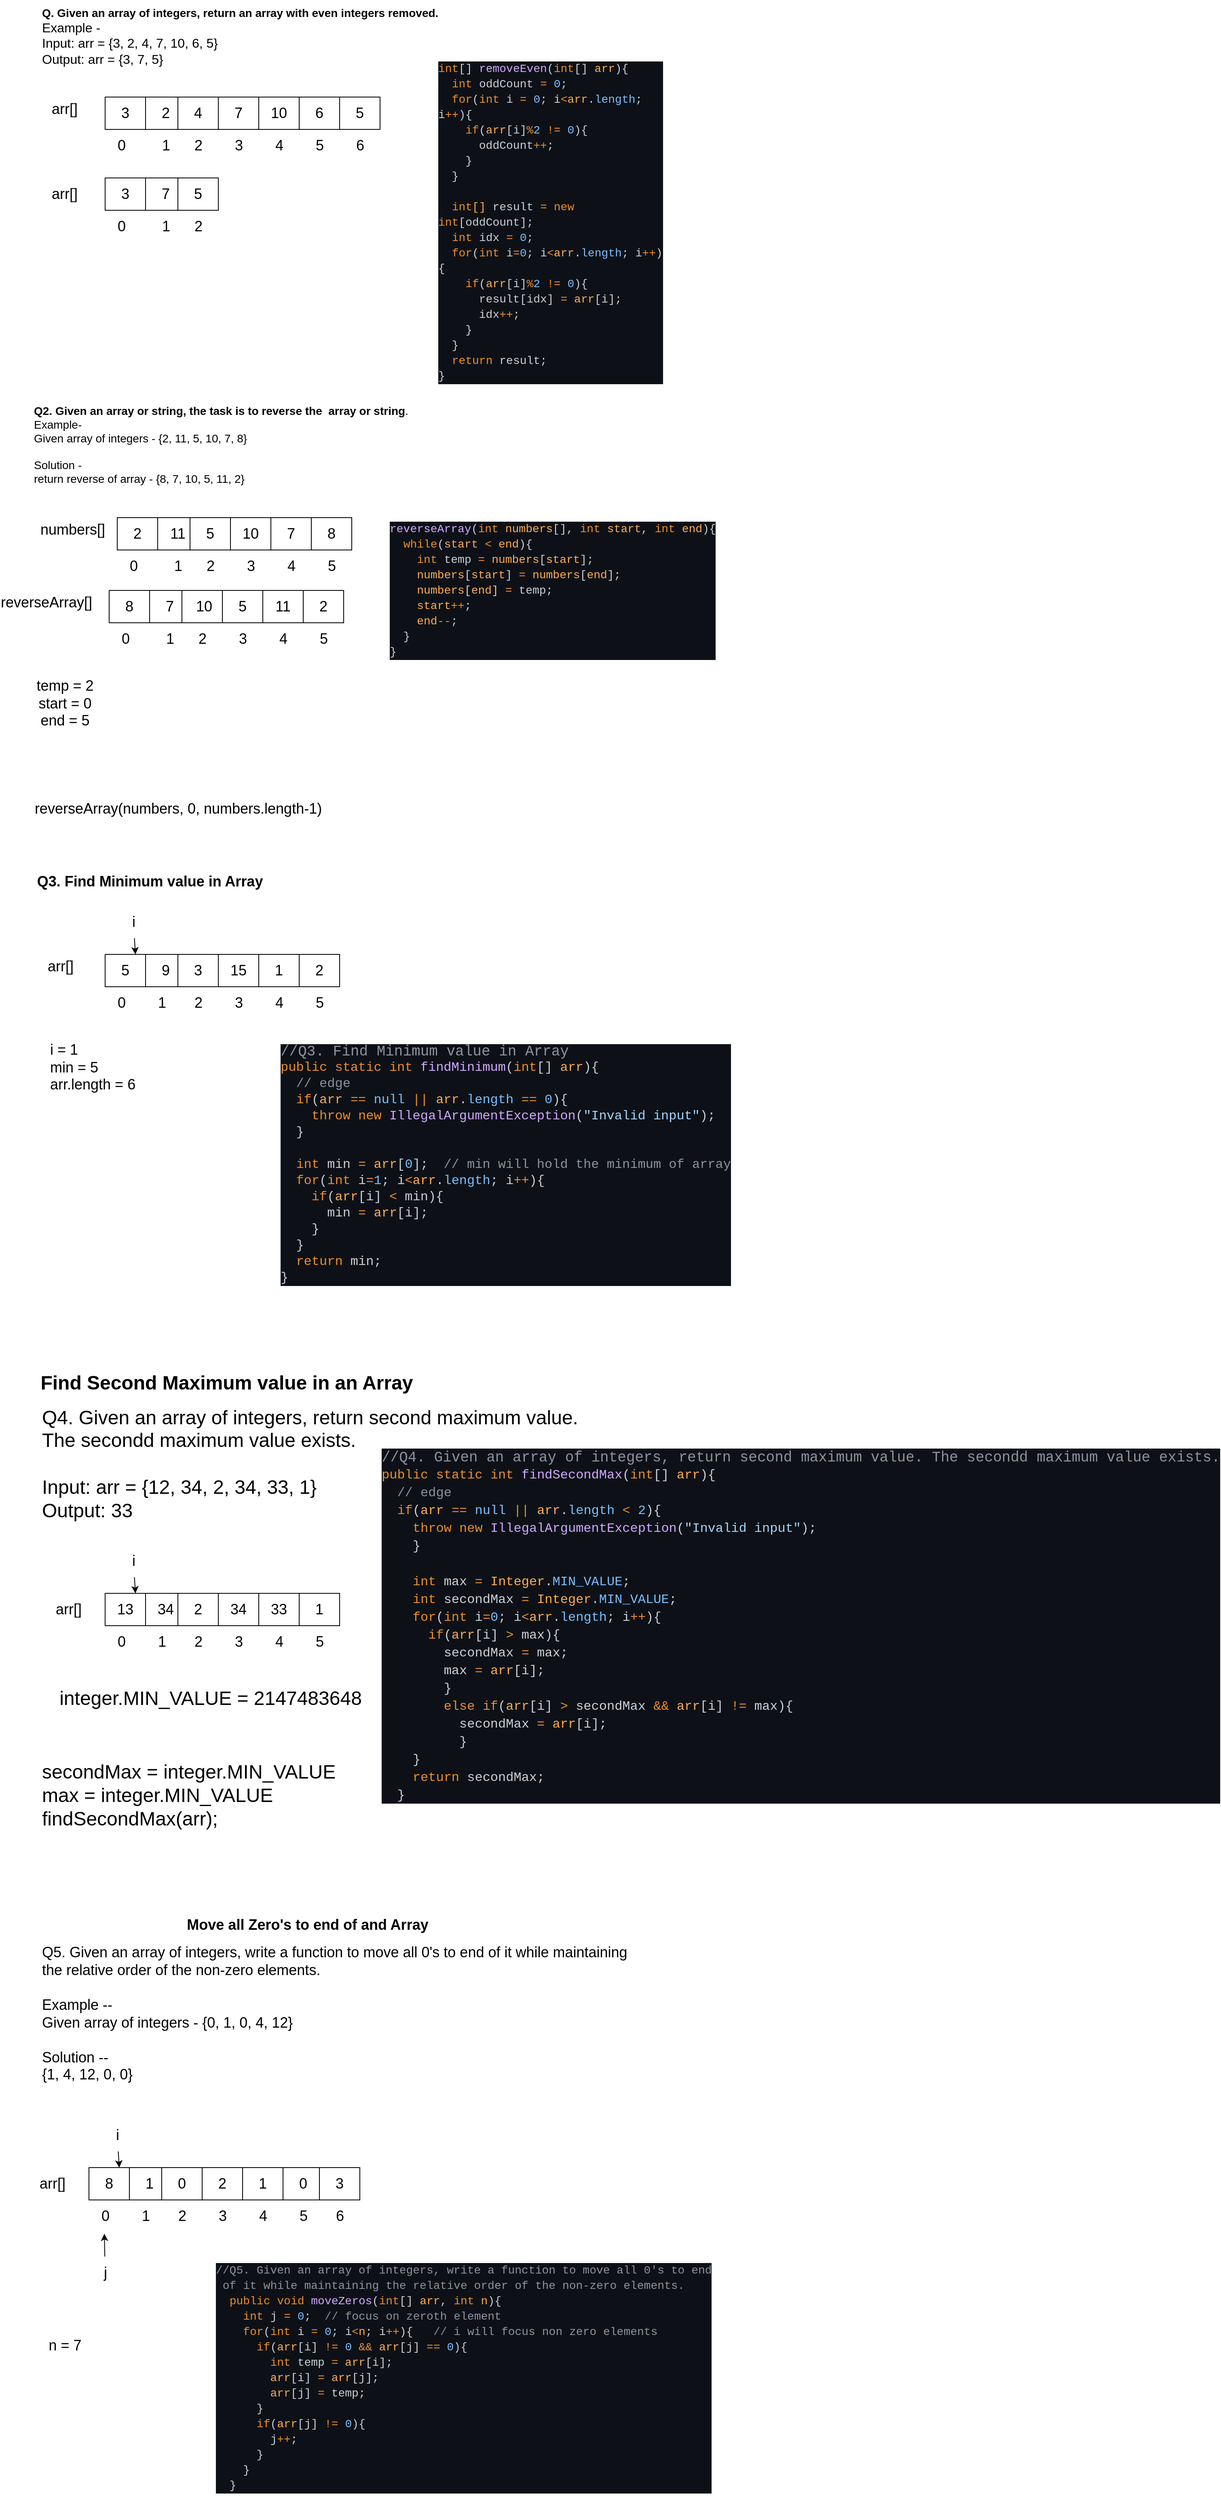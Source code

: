 <mxfile>
    <diagram id="5hLkSUDmJKDKyA7zmBh3" name="Page-1">
        <mxGraphModel dx="1646" dy="414" grid="1" gridSize="10" guides="1" tooltips="1" connect="1" arrows="1" fold="1" page="1" pageScale="1" pageWidth="850" pageHeight="1100" math="0" shadow="0">
            <root>
                <mxCell id="0"/>
                <mxCell id="1" parent="0"/>
                <mxCell id="2" value="&lt;div style=&quot;&quot;&gt;&lt;span style=&quot;background-color: initial;&quot;&gt;&lt;font style=&quot;font-size: 14px;&quot;&gt;&lt;b&gt;Q. Given an array of integers, return an array with even integers removed.&lt;/b&gt;&lt;/font&gt;&lt;/span&gt;&lt;/div&gt;&lt;div style=&quot;&quot;&gt;&lt;span style=&quot;background-color: initial;&quot;&gt;&lt;font size=&quot;3&quot;&gt;Example -&amp;nbsp;&lt;/font&gt;&lt;/span&gt;&lt;/div&gt;&lt;div style=&quot;&quot;&gt;&lt;span style=&quot;background-color: initial;&quot;&gt;&lt;font size=&quot;3&quot;&gt;Input: arr = {3, 2, 4, 7, 10, 6, 5}&lt;/font&gt;&lt;/span&gt;&lt;/div&gt;&lt;div style=&quot;&quot;&gt;&lt;span style=&quot;background-color: initial;&quot;&gt;&lt;font size=&quot;3&quot;&gt;Output: arr = {3, 7, 5}&lt;/font&gt;&lt;/span&gt;&lt;/div&gt;" style="text;html=1;strokeColor=none;fillColor=none;align=left;verticalAlign=middle;whiteSpace=wrap;rounded=0;" parent="1" vertex="1">
                    <mxGeometry x="30" y="40" width="750" height="90" as="geometry"/>
                </mxCell>
                <mxCell id="3" value="&lt;div style=&quot;color: rgb(201, 209, 217); background-color: rgb(13, 17, 23); font-family: Consolas, &amp;quot;Courier New&amp;quot;, monospace; font-size: 14px; line-height: 19px;&quot;&gt;&lt;div&gt;&lt;span style=&quot;color: #ec8e2c;&quot;&gt;int&lt;/span&gt;[] &lt;span style=&quot;color: #d2a8ff;&quot;&gt;removeEven&lt;/span&gt;(&lt;span style=&quot;color: #ec8e2c;&quot;&gt;int&lt;/span&gt;[] &lt;span style=&quot;color: #fdac54;&quot;&gt;arr&lt;/span&gt;){&lt;/div&gt;&lt;div&gt;&amp;nbsp; &lt;span style=&quot;color: #ec8e2c;&quot;&gt;int&lt;/span&gt;&lt;span style=&quot;color: #fdac54;&quot;&gt; &lt;/span&gt;oddCount&lt;span style=&quot;color: #fdac54;&quot;&gt; &lt;/span&gt;&lt;span style=&quot;color: #ec8e2c;&quot;&gt;=&lt;/span&gt; &lt;span style=&quot;color: #79c0ff;&quot;&gt;0&lt;/span&gt;;&lt;/div&gt;&lt;div&gt;&amp;nbsp; &lt;span style=&quot;color: #ec8e2c;&quot;&gt;for&lt;/span&gt;(&lt;span style=&quot;color: #ec8e2c;&quot;&gt;int&lt;/span&gt;&lt;span style=&quot;color: #fdac54;&quot;&gt; &lt;/span&gt;i&lt;span style=&quot;color: #fdac54;&quot;&gt; &lt;/span&gt;&lt;span style=&quot;color: #ec8e2c;&quot;&gt;=&lt;/span&gt; &lt;span style=&quot;color: #79c0ff;&quot;&gt;0&lt;/span&gt;; i&lt;span style=&quot;color: #ec8e2c;&quot;&gt;&amp;lt;&lt;/span&gt;&lt;span style=&quot;color: #fdac54;&quot;&gt;arr&lt;/span&gt;.&lt;span style=&quot;color: #79c0ff;&quot;&gt;length&lt;/span&gt;; i&lt;span style=&quot;color: #ec8e2c;&quot;&gt;++&lt;/span&gt;){&lt;/div&gt;&lt;div&gt;&amp;nbsp; &amp;nbsp; &lt;span style=&quot;color: #ec8e2c;&quot;&gt;if&lt;/span&gt;(&lt;span style=&quot;color: #fdac54;&quot;&gt;arr&lt;/span&gt;[i]&lt;span style=&quot;color: #ec8e2c;&quot;&gt;%&lt;/span&gt;&lt;span style=&quot;color: #79c0ff;&quot;&gt;2&lt;/span&gt; &lt;span style=&quot;color: #ec8e2c;&quot;&gt;!=&lt;/span&gt; &lt;span style=&quot;color: #79c0ff;&quot;&gt;0&lt;/span&gt;){&lt;/div&gt;&lt;div&gt;&amp;nbsp; &amp;nbsp; &amp;nbsp; oddCount&lt;span style=&quot;color: #ec8e2c;&quot;&gt;++&lt;/span&gt;;&lt;/div&gt;&lt;div&gt;&amp;nbsp; &amp;nbsp; }&lt;/div&gt;&lt;div&gt;&amp;nbsp; }&lt;/div&gt;&lt;br&gt;&lt;div&gt;&amp;nbsp; &lt;span style=&quot;color: #ec8e2c;&quot;&gt;int&lt;/span&gt;&lt;span style=&quot;color: #fdac54;&quot;&gt;[] &lt;/span&gt;result&lt;span style=&quot;color: #fdac54;&quot;&gt; &lt;/span&gt;&lt;span style=&quot;color: #ec8e2c;&quot;&gt;=&lt;/span&gt; &lt;span style=&quot;color: #ec8e2c;&quot;&gt;new&lt;/span&gt; &lt;span style=&quot;color: #ec8e2c;&quot;&gt;int&lt;/span&gt;[oddCount];&lt;/div&gt;&lt;div&gt;&amp;nbsp; &lt;span style=&quot;color: #ec8e2c;&quot;&gt;int&lt;/span&gt;&lt;span style=&quot;color: #fdac54;&quot;&gt; &lt;/span&gt;idx&lt;span style=&quot;color: #fdac54;&quot;&gt; &lt;/span&gt;&lt;span style=&quot;color: #ec8e2c;&quot;&gt;=&lt;/span&gt; &lt;span style=&quot;color: #79c0ff;&quot;&gt;0&lt;/span&gt;;&lt;/div&gt;&lt;div&gt;&amp;nbsp; &lt;span style=&quot;color: #ec8e2c;&quot;&gt;for&lt;/span&gt;(&lt;span style=&quot;color: #ec8e2c;&quot;&gt;int&lt;/span&gt;&lt;span style=&quot;color: #fdac54;&quot;&gt; &lt;/span&gt;i&lt;span style=&quot;color: #ec8e2c;&quot;&gt;=&lt;/span&gt;&lt;span style=&quot;color: #79c0ff;&quot;&gt;0&lt;/span&gt;; i&lt;span style=&quot;color: #ec8e2c;&quot;&gt;&amp;lt;&lt;/span&gt;&lt;span style=&quot;color: #fdac54;&quot;&gt;arr&lt;/span&gt;.&lt;span style=&quot;color: #79c0ff;&quot;&gt;length&lt;/span&gt;; i&lt;span style=&quot;color: #ec8e2c;&quot;&gt;++&lt;/span&gt;){&lt;/div&gt;&lt;div&gt;&amp;nbsp; &amp;nbsp; &lt;span style=&quot;color: #ec8e2c;&quot;&gt;if&lt;/span&gt;(&lt;span style=&quot;color: #fdac54;&quot;&gt;arr&lt;/span&gt;[i]&lt;span style=&quot;color: #ec8e2c;&quot;&gt;%&lt;/span&gt;&lt;span style=&quot;color: #79c0ff;&quot;&gt;2&lt;/span&gt; &lt;span style=&quot;color: #ec8e2c;&quot;&gt;!=&lt;/span&gt; &lt;span style=&quot;color: #79c0ff;&quot;&gt;0&lt;/span&gt;){&lt;/div&gt;&lt;div&gt;&amp;nbsp; &amp;nbsp; &amp;nbsp; result[idx] &lt;span style=&quot;color: #ec8e2c;&quot;&gt;=&lt;/span&gt; &lt;span style=&quot;color: #fdac54;&quot;&gt;arr&lt;/span&gt;[i];&lt;/div&gt;&lt;div&gt;&amp;nbsp; &amp;nbsp; &amp;nbsp; idx&lt;span style=&quot;color: #ec8e2c;&quot;&gt;++&lt;/span&gt;;&lt;/div&gt;&lt;div&gt;&amp;nbsp; &amp;nbsp; }&lt;/div&gt;&lt;div&gt;&amp;nbsp; }&lt;/div&gt;&lt;div&gt;&amp;nbsp; &lt;span style=&quot;color: #ec8e2c;&quot;&gt;return&lt;/span&gt; result;&lt;/div&gt;&lt;div&gt;}&lt;/div&gt;&lt;/div&gt;" style="text;html=1;strokeColor=none;fillColor=none;align=left;verticalAlign=middle;whiteSpace=wrap;rounded=0;" parent="1" vertex="1">
                    <mxGeometry x="520" y="140" width="280" height="350" as="geometry"/>
                </mxCell>
                <mxCell id="4" value="&lt;font style=&quot;font-size: 18px;&quot;&gt;arr[]&lt;/font&gt;" style="text;html=1;strokeColor=none;fillColor=none;align=center;verticalAlign=middle;whiteSpace=wrap;rounded=0;" parent="1" vertex="1">
                    <mxGeometry x="30" y="160" width="60" height="30" as="geometry"/>
                </mxCell>
                <mxCell id="5" value="3" style="rounded=0;whiteSpace=wrap;html=1;fontSize=18;" parent="1" vertex="1">
                    <mxGeometry x="110" y="160" width="50" height="40" as="geometry"/>
                </mxCell>
                <mxCell id="6" value="2" style="rounded=0;whiteSpace=wrap;html=1;fontSize=18;" parent="1" vertex="1">
                    <mxGeometry x="160" y="160" width="50" height="40" as="geometry"/>
                </mxCell>
                <mxCell id="7" value="4" style="rounded=0;whiteSpace=wrap;html=1;fontSize=18;" parent="1" vertex="1">
                    <mxGeometry x="200" y="160" width="50" height="40" as="geometry"/>
                </mxCell>
                <mxCell id="8" value="7" style="rounded=0;whiteSpace=wrap;html=1;fontSize=18;" parent="1" vertex="1">
                    <mxGeometry x="250" y="160" width="50" height="40" as="geometry"/>
                </mxCell>
                <mxCell id="9" value="10" style="rounded=0;whiteSpace=wrap;html=1;fontSize=18;" parent="1" vertex="1">
                    <mxGeometry x="300" y="160" width="50" height="40" as="geometry"/>
                </mxCell>
                <mxCell id="10" value="6" style="rounded=0;whiteSpace=wrap;html=1;fontSize=18;" parent="1" vertex="1">
                    <mxGeometry x="350" y="160" width="50" height="40" as="geometry"/>
                </mxCell>
                <mxCell id="11" value="5" style="rounded=0;whiteSpace=wrap;html=1;fontSize=18;" parent="1" vertex="1">
                    <mxGeometry x="400" y="160" width="50" height="40" as="geometry"/>
                </mxCell>
                <mxCell id="12" value="0" style="text;html=1;align=center;verticalAlign=middle;resizable=0;points=[];autosize=1;strokeColor=none;fillColor=none;fontSize=18;" parent="1" vertex="1">
                    <mxGeometry x="115" y="200" width="30" height="40" as="geometry"/>
                </mxCell>
                <mxCell id="13" value="1" style="text;html=1;align=center;verticalAlign=middle;resizable=0;points=[];autosize=1;strokeColor=none;fillColor=none;fontSize=18;" parent="1" vertex="1">
                    <mxGeometry x="170" y="200" width="30" height="40" as="geometry"/>
                </mxCell>
                <mxCell id="14" value="2" style="text;html=1;align=center;verticalAlign=middle;resizable=0;points=[];autosize=1;strokeColor=none;fillColor=none;fontSize=18;" parent="1" vertex="1">
                    <mxGeometry x="210" y="200" width="30" height="40" as="geometry"/>
                </mxCell>
                <mxCell id="15" value="3" style="text;html=1;align=center;verticalAlign=middle;resizable=0;points=[];autosize=1;strokeColor=none;fillColor=none;fontSize=18;" parent="1" vertex="1">
                    <mxGeometry x="260" y="200" width="30" height="40" as="geometry"/>
                </mxCell>
                <mxCell id="16" value="4" style="text;html=1;align=center;verticalAlign=middle;resizable=0;points=[];autosize=1;strokeColor=none;fillColor=none;fontSize=18;" parent="1" vertex="1">
                    <mxGeometry x="310" y="200" width="30" height="40" as="geometry"/>
                </mxCell>
                <mxCell id="17" value="5" style="text;html=1;align=center;verticalAlign=middle;resizable=0;points=[];autosize=1;strokeColor=none;fillColor=none;fontSize=18;" parent="1" vertex="1">
                    <mxGeometry x="360" y="200" width="30" height="40" as="geometry"/>
                </mxCell>
                <mxCell id="18" value="6" style="text;html=1;align=center;verticalAlign=middle;resizable=0;points=[];autosize=1;strokeColor=none;fillColor=none;fontSize=18;" parent="1" vertex="1">
                    <mxGeometry x="410" y="200" width="30" height="40" as="geometry"/>
                </mxCell>
                <mxCell id="20" value="3" style="rounded=0;whiteSpace=wrap;html=1;fontSize=18;" parent="1" vertex="1">
                    <mxGeometry x="110" y="260" width="50" height="40" as="geometry"/>
                </mxCell>
                <mxCell id="21" value="7" style="rounded=0;whiteSpace=wrap;html=1;fontSize=18;" parent="1" vertex="1">
                    <mxGeometry x="160" y="260" width="50" height="40" as="geometry"/>
                </mxCell>
                <mxCell id="22" value="5" style="rounded=0;whiteSpace=wrap;html=1;fontSize=18;" parent="1" vertex="1">
                    <mxGeometry x="200" y="260" width="50" height="40" as="geometry"/>
                </mxCell>
                <mxCell id="23" value="0" style="text;html=1;align=center;verticalAlign=middle;resizable=0;points=[];autosize=1;strokeColor=none;fillColor=none;fontSize=18;" parent="1" vertex="1">
                    <mxGeometry x="115" y="300" width="30" height="40" as="geometry"/>
                </mxCell>
                <mxCell id="24" value="1" style="text;html=1;align=center;verticalAlign=middle;resizable=0;points=[];autosize=1;strokeColor=none;fillColor=none;fontSize=18;" parent="1" vertex="1">
                    <mxGeometry x="170" y="300" width="30" height="40" as="geometry"/>
                </mxCell>
                <mxCell id="25" value="2" style="text;html=1;align=center;verticalAlign=middle;resizable=0;points=[];autosize=1;strokeColor=none;fillColor=none;fontSize=18;" parent="1" vertex="1">
                    <mxGeometry x="210" y="300" width="30" height="40" as="geometry"/>
                </mxCell>
                <mxCell id="26" value="&lt;font style=&quot;font-size: 18px;&quot;&gt;arr[]&lt;/font&gt;" style="text;html=1;strokeColor=none;fillColor=none;align=center;verticalAlign=middle;whiteSpace=wrap;rounded=0;" parent="1" vertex="1">
                    <mxGeometry x="30" y="265" width="60" height="30" as="geometry"/>
                </mxCell>
                <mxCell id="27" value="&lt;div style=&quot;&quot;&gt;&lt;span style=&quot;font-size: 14px;&quot;&gt;&lt;b&gt;Q2. Given an array or string, the task is to reverse the&amp;nbsp; array or string&lt;/b&gt;.&lt;/span&gt;&lt;/div&gt;&lt;div style=&quot;&quot;&gt;&lt;span style=&quot;font-size: 14px;&quot;&gt;Example-&lt;/span&gt;&lt;/div&gt;&lt;div style=&quot;&quot;&gt;&lt;span style=&quot;font-size: 14px;&quot;&gt;Given array of integers - {2, 11, 5, 10, 7, 8}&lt;/span&gt;&lt;/div&gt;&lt;div style=&quot;&quot;&gt;&lt;span style=&quot;font-size: 14px;&quot;&gt;&lt;br&gt;&lt;/span&gt;&lt;/div&gt;&lt;div style=&quot;&quot;&gt;&lt;span style=&quot;font-size: 14px;&quot;&gt;Solution -&lt;/span&gt;&lt;/div&gt;&lt;div style=&quot;&quot;&gt;&lt;span style=&quot;font-size: 14px;&quot;&gt;return reverse of array - {8, 7, 10, 5, 11, 2}&lt;/span&gt;&lt;/div&gt;" style="text;html=1;strokeColor=none;fillColor=none;align=left;verticalAlign=middle;whiteSpace=wrap;rounded=0;" parent="1" vertex="1">
                    <mxGeometry x="20" y="530" width="750" height="120" as="geometry"/>
                </mxCell>
                <mxCell id="28" value="&lt;div style=&quot;color: rgb(201, 209, 217); background-color: rgb(13, 17, 23); font-family: Consolas, &amp;quot;Courier New&amp;quot;, monospace; font-size: 14px; line-height: 19px;&quot;&gt;&lt;div&gt;&lt;span style=&quot;color: #d2a8ff;&quot;&gt;reverseArray&lt;/span&gt;(&lt;span style=&quot;color: #ec8e2c;&quot;&gt;int&lt;/span&gt; &lt;span style=&quot;color: #fdac54;&quot;&gt;numbers&lt;/span&gt;[], &lt;span style=&quot;color: #ec8e2c;&quot;&gt;int&lt;/span&gt; &lt;span style=&quot;color: #fdac54;&quot;&gt;start&lt;/span&gt;, &lt;span style=&quot;color: #ec8e2c;&quot;&gt;int&lt;/span&gt; &lt;span style=&quot;color: #fdac54;&quot;&gt;end&lt;/span&gt;){&lt;/div&gt;&lt;div&gt;&amp;nbsp; &lt;span style=&quot;color: #ec8e2c;&quot;&gt;while&lt;/span&gt;(&lt;span style=&quot;color: #fdac54;&quot;&gt;start&lt;/span&gt; &lt;span style=&quot;color: #ec8e2c;&quot;&gt;&amp;lt;&lt;/span&gt; &lt;span style=&quot;color: #fdac54;&quot;&gt;end&lt;/span&gt;){&lt;/div&gt;&lt;div&gt;&amp;nbsp; &amp;nbsp; &lt;span style=&quot;color: #ec8e2c;&quot;&gt;int&lt;/span&gt;&lt;span style=&quot;color: #fdac54;&quot;&gt; &lt;/span&gt;temp&lt;span style=&quot;color: #fdac54;&quot;&gt; &lt;/span&gt;&lt;span style=&quot;color: #ec8e2c;&quot;&gt;=&lt;/span&gt; &lt;span style=&quot;color: #fdac54;&quot;&gt;numbers&lt;/span&gt;[&lt;span style=&quot;color: #fdac54;&quot;&gt;start&lt;/span&gt;];&lt;/div&gt;&lt;div&gt;&amp;nbsp; &amp;nbsp; &lt;span style=&quot;color: #fdac54;&quot;&gt;numbers&lt;/span&gt;[&lt;span style=&quot;color: #fdac54;&quot;&gt;start&lt;/span&gt;] &lt;span style=&quot;color: #ec8e2c;&quot;&gt;=&lt;/span&gt; &lt;span style=&quot;color: #fdac54;&quot;&gt;numbers&lt;/span&gt;[&lt;span style=&quot;color: #fdac54;&quot;&gt;end&lt;/span&gt;];&lt;/div&gt;&lt;div&gt;&amp;nbsp; &amp;nbsp; &lt;span style=&quot;color: #fdac54;&quot;&gt;numbers&lt;/span&gt;[&lt;span style=&quot;color: #fdac54;&quot;&gt;end&lt;/span&gt;] &lt;span style=&quot;color: #ec8e2c;&quot;&gt;=&lt;/span&gt; temp;&lt;/div&gt;&lt;div&gt;&amp;nbsp; &amp;nbsp; &lt;span style=&quot;color: #fdac54;&quot;&gt;start&lt;/span&gt;&lt;span style=&quot;color: #ec8e2c;&quot;&gt;++&lt;/span&gt;;&lt;/div&gt;&lt;div&gt;&amp;nbsp; &amp;nbsp; &lt;span style=&quot;color: #fdac54;&quot;&gt;end&lt;/span&gt;&lt;span style=&quot;color: #ec8e2c;&quot;&gt;--&lt;/span&gt;;&lt;/div&gt;&lt;div&gt;&amp;nbsp; }&lt;/div&gt;&lt;div&gt;}&lt;/div&gt;&lt;/div&gt;" style="text;html=1;align=left;verticalAlign=middle;resizable=0;points=[];autosize=1;strokeColor=none;fillColor=none;fontSize=18;" parent="1" vertex="1">
                    <mxGeometry x="460" y="680" width="390" height="180" as="geometry"/>
                </mxCell>
                <mxCell id="29" value="&lt;font style=&quot;font-size: 18px;&quot;&gt;numbers[]&lt;/font&gt;" style="text;html=1;strokeColor=none;fillColor=none;align=center;verticalAlign=middle;whiteSpace=wrap;rounded=0;" parent="1" vertex="1">
                    <mxGeometry x="35" y="680" width="70" height="30" as="geometry"/>
                </mxCell>
                <mxCell id="30" value="2" style="rounded=0;whiteSpace=wrap;html=1;fontSize=18;" parent="1" vertex="1">
                    <mxGeometry x="125" y="680" width="50" height="40" as="geometry"/>
                </mxCell>
                <mxCell id="31" value="11" style="rounded=0;whiteSpace=wrap;html=1;fontSize=18;" parent="1" vertex="1">
                    <mxGeometry x="175" y="680" width="50" height="40" as="geometry"/>
                </mxCell>
                <mxCell id="32" value="5" style="rounded=0;whiteSpace=wrap;html=1;fontSize=18;" parent="1" vertex="1">
                    <mxGeometry x="215" y="680" width="50" height="40" as="geometry"/>
                </mxCell>
                <mxCell id="33" value="10" style="rounded=0;whiteSpace=wrap;html=1;fontSize=18;" parent="1" vertex="1">
                    <mxGeometry x="265" y="680" width="50" height="40" as="geometry"/>
                </mxCell>
                <mxCell id="34" value="7" style="rounded=0;whiteSpace=wrap;html=1;fontSize=18;" parent="1" vertex="1">
                    <mxGeometry x="315" y="680" width="50" height="40" as="geometry"/>
                </mxCell>
                <mxCell id="35" value="8" style="rounded=0;whiteSpace=wrap;html=1;fontSize=18;" parent="1" vertex="1">
                    <mxGeometry x="365" y="680" width="50" height="40" as="geometry"/>
                </mxCell>
                <mxCell id="37" value="0" style="text;html=1;align=center;verticalAlign=middle;resizable=0;points=[];autosize=1;strokeColor=none;fillColor=none;fontSize=18;" parent="1" vertex="1">
                    <mxGeometry x="130" y="720" width="30" height="40" as="geometry"/>
                </mxCell>
                <mxCell id="38" value="1" style="text;html=1;align=center;verticalAlign=middle;resizable=0;points=[];autosize=1;strokeColor=none;fillColor=none;fontSize=18;" parent="1" vertex="1">
                    <mxGeometry x="185" y="720" width="30" height="40" as="geometry"/>
                </mxCell>
                <mxCell id="39" value="2" style="text;html=1;align=center;verticalAlign=middle;resizable=0;points=[];autosize=1;strokeColor=none;fillColor=none;fontSize=18;" parent="1" vertex="1">
                    <mxGeometry x="225" y="720" width="30" height="40" as="geometry"/>
                </mxCell>
                <mxCell id="40" value="3" style="text;html=1;align=center;verticalAlign=middle;resizable=0;points=[];autosize=1;strokeColor=none;fillColor=none;fontSize=18;" parent="1" vertex="1">
                    <mxGeometry x="275" y="720" width="30" height="40" as="geometry"/>
                </mxCell>
                <mxCell id="41" value="4" style="text;html=1;align=center;verticalAlign=middle;resizable=0;points=[];autosize=1;strokeColor=none;fillColor=none;fontSize=18;" parent="1" vertex="1">
                    <mxGeometry x="325" y="720" width="30" height="40" as="geometry"/>
                </mxCell>
                <mxCell id="42" value="5" style="text;html=1;align=center;verticalAlign=middle;resizable=0;points=[];autosize=1;strokeColor=none;fillColor=none;fontSize=18;" parent="1" vertex="1">
                    <mxGeometry x="375" y="720" width="30" height="40" as="geometry"/>
                </mxCell>
                <mxCell id="44" value="&lt;font style=&quot;font-size: 18px;&quot;&gt;reverseArray[]&lt;/font&gt;" style="text;html=1;strokeColor=none;fillColor=none;align=center;verticalAlign=middle;whiteSpace=wrap;rounded=0;" parent="1" vertex="1">
                    <mxGeometry x="-20" y="770" width="115" height="30" as="geometry"/>
                </mxCell>
                <mxCell id="45" value="8" style="rounded=0;whiteSpace=wrap;html=1;fontSize=18;" parent="1" vertex="1">
                    <mxGeometry x="115" y="770" width="50" height="40" as="geometry"/>
                </mxCell>
                <mxCell id="46" value="7" style="rounded=0;whiteSpace=wrap;html=1;fontSize=18;" parent="1" vertex="1">
                    <mxGeometry x="165" y="770" width="50" height="40" as="geometry"/>
                </mxCell>
                <mxCell id="47" value="10" style="rounded=0;whiteSpace=wrap;html=1;fontSize=18;" parent="1" vertex="1">
                    <mxGeometry x="205" y="770" width="55" height="40" as="geometry"/>
                </mxCell>
                <mxCell id="48" value="5" style="rounded=0;whiteSpace=wrap;html=1;fontSize=18;" parent="1" vertex="1">
                    <mxGeometry x="255" y="770" width="50" height="40" as="geometry"/>
                </mxCell>
                <mxCell id="49" value="11" style="rounded=0;whiteSpace=wrap;html=1;fontSize=18;" parent="1" vertex="1">
                    <mxGeometry x="305" y="770" width="50" height="40" as="geometry"/>
                </mxCell>
                <mxCell id="50" value="2" style="rounded=0;whiteSpace=wrap;html=1;fontSize=18;" parent="1" vertex="1">
                    <mxGeometry x="355" y="770" width="50" height="40" as="geometry"/>
                </mxCell>
                <mxCell id="51" value="0" style="text;html=1;align=center;verticalAlign=middle;resizable=0;points=[];autosize=1;strokeColor=none;fillColor=none;fontSize=18;" parent="1" vertex="1">
                    <mxGeometry x="120" y="810" width="30" height="40" as="geometry"/>
                </mxCell>
                <mxCell id="52" value="1" style="text;html=1;align=center;verticalAlign=middle;resizable=0;points=[];autosize=1;strokeColor=none;fillColor=none;fontSize=18;" parent="1" vertex="1">
                    <mxGeometry x="175" y="810" width="30" height="40" as="geometry"/>
                </mxCell>
                <mxCell id="53" value="2" style="text;html=1;align=center;verticalAlign=middle;resizable=0;points=[];autosize=1;strokeColor=none;fillColor=none;fontSize=18;" parent="1" vertex="1">
                    <mxGeometry x="215" y="810" width="30" height="40" as="geometry"/>
                </mxCell>
                <mxCell id="54" value="3" style="text;html=1;align=center;verticalAlign=middle;resizable=0;points=[];autosize=1;strokeColor=none;fillColor=none;fontSize=18;" parent="1" vertex="1">
                    <mxGeometry x="265" y="810" width="30" height="40" as="geometry"/>
                </mxCell>
                <mxCell id="55" value="4" style="text;html=1;align=center;verticalAlign=middle;resizable=0;points=[];autosize=1;strokeColor=none;fillColor=none;fontSize=18;" parent="1" vertex="1">
                    <mxGeometry x="315" y="810" width="30" height="40" as="geometry"/>
                </mxCell>
                <mxCell id="56" value="5" style="text;html=1;align=center;verticalAlign=middle;resizable=0;points=[];autosize=1;strokeColor=none;fillColor=none;fontSize=18;" parent="1" vertex="1">
                    <mxGeometry x="365" y="810" width="30" height="40" as="geometry"/>
                </mxCell>
                <mxCell id="57" value="reverseArray(numbers, 0, numbers.length-1)" style="text;html=1;align=center;verticalAlign=middle;resizable=0;points=[];autosize=1;strokeColor=none;fillColor=none;fontSize=18;" parent="1" vertex="1">
                    <mxGeometry x="10" y="1020" width="380" height="40" as="geometry"/>
                </mxCell>
                <mxCell id="58" value="temp = 2&lt;br&gt;start = 0&lt;br&gt;end = 5" style="text;html=1;align=center;verticalAlign=middle;resizable=0;points=[];autosize=1;strokeColor=none;fillColor=none;fontSize=18;" parent="1" vertex="1">
                    <mxGeometry x="15" y="870" width="90" height="80" as="geometry"/>
                </mxCell>
                <mxCell id="59" value="&lt;font style=&quot;font-size: 18px;&quot;&gt;&lt;b&gt;Q3. Find Minimum value in Array&lt;/b&gt;&lt;/font&gt;" style="text;html=1;align=center;verticalAlign=middle;resizable=0;points=[];autosize=1;strokeColor=none;fillColor=none;" vertex="1" parent="1">
                    <mxGeometry x="15" y="1110" width="300" height="40" as="geometry"/>
                </mxCell>
                <mxCell id="67" value="&lt;font style=&quot;font-size: 18px;&quot;&gt;arr[]&lt;/font&gt;" style="text;html=1;strokeColor=none;fillColor=none;align=center;verticalAlign=middle;whiteSpace=wrap;rounded=0;" vertex="1" parent="1">
                    <mxGeometry x="20" y="1220" width="70" height="30" as="geometry"/>
                </mxCell>
                <mxCell id="68" value="5" style="rounded=0;whiteSpace=wrap;html=1;fontSize=18;" vertex="1" parent="1">
                    <mxGeometry x="110" y="1220" width="50" height="40" as="geometry"/>
                </mxCell>
                <mxCell id="69" value="9" style="rounded=0;whiteSpace=wrap;html=1;fontSize=18;" vertex="1" parent="1">
                    <mxGeometry x="160" y="1220" width="50" height="40" as="geometry"/>
                </mxCell>
                <mxCell id="70" value="3" style="rounded=0;whiteSpace=wrap;html=1;fontSize=18;" vertex="1" parent="1">
                    <mxGeometry x="200" y="1220" width="50" height="40" as="geometry"/>
                </mxCell>
                <mxCell id="71" value="15" style="rounded=0;whiteSpace=wrap;html=1;fontSize=18;" vertex="1" parent="1">
                    <mxGeometry x="250" y="1220" width="50" height="40" as="geometry"/>
                </mxCell>
                <mxCell id="72" value="1" style="rounded=0;whiteSpace=wrap;html=1;fontSize=18;" vertex="1" parent="1">
                    <mxGeometry x="300" y="1220" width="50" height="40" as="geometry"/>
                </mxCell>
                <mxCell id="73" value="2" style="rounded=0;whiteSpace=wrap;html=1;fontSize=18;" vertex="1" parent="1">
                    <mxGeometry x="350" y="1220" width="50" height="40" as="geometry"/>
                </mxCell>
                <mxCell id="74" value="0" style="text;html=1;align=center;verticalAlign=middle;resizable=0;points=[];autosize=1;strokeColor=none;fillColor=none;fontSize=18;" vertex="1" parent="1">
                    <mxGeometry x="115" y="1260" width="30" height="40" as="geometry"/>
                </mxCell>
                <mxCell id="75" value="1" style="text;html=1;align=center;verticalAlign=middle;resizable=0;points=[];autosize=1;strokeColor=none;fillColor=none;fontSize=18;" vertex="1" parent="1">
                    <mxGeometry x="165" y="1260" width="30" height="40" as="geometry"/>
                </mxCell>
                <mxCell id="76" value="2" style="text;html=1;align=center;verticalAlign=middle;resizable=0;points=[];autosize=1;strokeColor=none;fillColor=none;fontSize=18;" vertex="1" parent="1">
                    <mxGeometry x="210" y="1260" width="30" height="40" as="geometry"/>
                </mxCell>
                <mxCell id="77" value="3" style="text;html=1;align=center;verticalAlign=middle;resizable=0;points=[];autosize=1;strokeColor=none;fillColor=none;fontSize=18;" vertex="1" parent="1">
                    <mxGeometry x="260" y="1260" width="30" height="40" as="geometry"/>
                </mxCell>
                <mxCell id="78" value="4" style="text;html=1;align=center;verticalAlign=middle;resizable=0;points=[];autosize=1;strokeColor=none;fillColor=none;fontSize=18;" vertex="1" parent="1">
                    <mxGeometry x="310" y="1260" width="30" height="40" as="geometry"/>
                </mxCell>
                <mxCell id="79" value="5" style="text;html=1;align=center;verticalAlign=middle;resizable=0;points=[];autosize=1;strokeColor=none;fillColor=none;fontSize=18;" vertex="1" parent="1">
                    <mxGeometry x="360" y="1260" width="30" height="40" as="geometry"/>
                </mxCell>
                <mxCell id="84" value="" style="edgeStyle=none;html=1;fontSize=18;entryX=0.75;entryY=0;entryDx=0;entryDy=0;" edge="1" parent="1" source="80" target="68">
                    <mxGeometry relative="1" as="geometry"/>
                </mxCell>
                <mxCell id="80" value="i" style="text;html=1;align=center;verticalAlign=middle;resizable=0;points=[];autosize=1;strokeColor=none;fillColor=none;fontSize=18;" vertex="1" parent="1">
                    <mxGeometry x="130" y="1160" width="30" height="40" as="geometry"/>
                </mxCell>
                <mxCell id="85" value="i = 1&lt;br&gt;min = 5&lt;br&gt;arr.length = 6" style="text;html=1;align=left;verticalAlign=middle;resizable=0;points=[];autosize=1;strokeColor=none;fillColor=none;fontSize=18;" vertex="1" parent="1">
                    <mxGeometry x="40" y="1320" width="130" height="80" as="geometry"/>
                </mxCell>
                <mxCell id="86" value="&lt;div style=&quot;color: rgb(201, 209, 217); background-color: rgb(13, 17, 23); font-family: Consolas, &amp;quot;Courier New&amp;quot;, monospace; line-height: 19px;&quot;&gt;&lt;div style=&quot;&quot;&gt;&lt;span style=&quot;color: rgb(139, 148, 158);&quot;&gt;&lt;font style=&quot;font-size: 18px;&quot;&gt;//Q3. Find Minimum value in Array&lt;/font&gt;&lt;/span&gt;&lt;/div&gt;&lt;div style=&quot;&quot;&gt;&lt;font size=&quot;3&quot;&gt;&lt;span style=&quot;color: #ec8e2c;&quot;&gt;public&lt;/span&gt; &lt;span style=&quot;color: #ec8e2c;&quot;&gt;static&lt;/span&gt; &lt;span style=&quot;color: #ec8e2c;&quot;&gt;int&lt;/span&gt; &lt;span style=&quot;color: #d2a8ff;&quot;&gt;findMinimum&lt;/span&gt;(&lt;span style=&quot;color: #ec8e2c;&quot;&gt;int&lt;/span&gt;[] &lt;span style=&quot;color: #fdac54;&quot;&gt;arr&lt;/span&gt;){&lt;/font&gt;&lt;/div&gt;&lt;div style=&quot;&quot;&gt;&lt;font size=&quot;3&quot;&gt;&amp;nbsp; &lt;span style=&quot;color: #8b949e;&quot;&gt;// edge&lt;/span&gt;&lt;/font&gt;&lt;/div&gt;&lt;div style=&quot;&quot;&gt;&lt;font size=&quot;3&quot;&gt;&amp;nbsp; &lt;span style=&quot;color: #ec8e2c;&quot;&gt;if&lt;/span&gt;(&lt;span style=&quot;color: #fdac54;&quot;&gt;arr&lt;/span&gt; &lt;span style=&quot;color: #ec8e2c;&quot;&gt;==&lt;/span&gt; &lt;span style=&quot;color: #79c0ff;&quot;&gt;null&lt;/span&gt; &lt;span style=&quot;color: #ec8e2c;&quot;&gt;||&lt;/span&gt; &lt;span style=&quot;color: #fdac54;&quot;&gt;arr&lt;/span&gt;.&lt;span style=&quot;color: #79c0ff;&quot;&gt;length&lt;/span&gt; &lt;span style=&quot;color: #ec8e2c;&quot;&gt;==&lt;/span&gt; &lt;span style=&quot;color: #79c0ff;&quot;&gt;0&lt;/span&gt;){&lt;/font&gt;&lt;/div&gt;&lt;div style=&quot;&quot;&gt;&lt;font size=&quot;3&quot;&gt;&amp;nbsp; &amp;nbsp; &lt;span style=&quot;color: #ec8e2c;&quot;&gt;throw&lt;/span&gt; &lt;span style=&quot;color: #ec8e2c;&quot;&gt;new&lt;/span&gt; &lt;span style=&quot;color: #d2a8ff;&quot;&gt;IllegalArgumentException&lt;/span&gt;(&lt;span style=&quot;color: #a5d6ff;&quot;&gt;&quot;Invalid input&quot;&lt;/span&gt;);&lt;/font&gt;&lt;/div&gt;&lt;div style=&quot;&quot;&gt;&lt;font size=&quot;3&quot;&gt;&amp;nbsp; }&lt;/font&gt;&lt;/div&gt;&lt;font size=&quot;3&quot;&gt;&lt;br&gt;&lt;/font&gt;&lt;div style=&quot;&quot;&gt;&lt;font size=&quot;3&quot;&gt;&amp;nbsp; &lt;span style=&quot;color: #ec8e2c;&quot;&gt;int&lt;/span&gt;&lt;span style=&quot;color: #fdac54;&quot;&gt; &lt;/span&gt;min&lt;span style=&quot;color: #fdac54;&quot;&gt; &lt;/span&gt;&lt;span style=&quot;color: #ec8e2c;&quot;&gt;=&lt;/span&gt; &lt;span style=&quot;color: #fdac54;&quot;&gt;arr&lt;/span&gt;[&lt;span style=&quot;color: #79c0ff;&quot;&gt;0&lt;/span&gt;]; &amp;nbsp;&lt;span style=&quot;color: #8b949e;&quot;&gt;// min will hold the minimum of array&lt;/span&gt;&lt;/font&gt;&lt;/div&gt;&lt;div style=&quot;&quot;&gt;&lt;font size=&quot;3&quot;&gt;&amp;nbsp; &lt;span style=&quot;color: #ec8e2c;&quot;&gt;for&lt;/span&gt;(&lt;span style=&quot;color: #ec8e2c;&quot;&gt;int&lt;/span&gt;&lt;span style=&quot;color: #fdac54;&quot;&gt; &lt;/span&gt;i&lt;span style=&quot;color: #ec8e2c;&quot;&gt;=&lt;/span&gt;&lt;span style=&quot;color: #79c0ff;&quot;&gt;1&lt;/span&gt;; i&lt;span style=&quot;color: #ec8e2c;&quot;&gt;&amp;lt;&lt;/span&gt;&lt;span style=&quot;color: #fdac54;&quot;&gt;arr&lt;/span&gt;.&lt;span style=&quot;color: #79c0ff;&quot;&gt;length&lt;/span&gt;; i&lt;span style=&quot;color: #ec8e2c;&quot;&gt;++&lt;/span&gt;){&lt;/font&gt;&lt;/div&gt;&lt;div style=&quot;&quot;&gt;&lt;font size=&quot;3&quot;&gt;&amp;nbsp; &amp;nbsp; &lt;span style=&quot;color: #ec8e2c;&quot;&gt;if&lt;/span&gt;(&lt;span style=&quot;color: #fdac54;&quot;&gt;arr&lt;/span&gt;[i] &lt;span style=&quot;color: #ec8e2c;&quot;&gt;&amp;lt;&lt;/span&gt; min){&lt;/font&gt;&lt;/div&gt;&lt;div style=&quot;&quot;&gt;&lt;font size=&quot;3&quot;&gt;&amp;nbsp; &amp;nbsp; &amp;nbsp; min &lt;span style=&quot;color: #ec8e2c;&quot;&gt;=&lt;/span&gt; &lt;span style=&quot;color: #fdac54;&quot;&gt;arr&lt;/span&gt;[i];&lt;/font&gt;&lt;/div&gt;&lt;div style=&quot;&quot;&gt;&lt;font size=&quot;3&quot;&gt;&amp;nbsp; &amp;nbsp; }&lt;/font&gt;&lt;/div&gt;&lt;div style=&quot;&quot;&gt;&lt;font size=&quot;3&quot;&gt;&amp;nbsp; }&lt;/font&gt;&lt;/div&gt;&lt;div style=&quot;&quot;&gt;&lt;font size=&quot;3&quot;&gt;&amp;nbsp; &lt;span style=&quot;color: #ec8e2c;&quot;&gt;return&lt;/span&gt; min;&lt;/font&gt;&lt;/div&gt;&lt;div style=&quot;&quot;&gt;&lt;font size=&quot;3&quot;&gt;}&lt;/font&gt;&lt;/div&gt;&lt;/div&gt;" style="text;html=1;align=left;verticalAlign=middle;resizable=0;points=[];autosize=1;strokeColor=none;fillColor=none;fontSize=18;" vertex="1" parent="1">
                    <mxGeometry x="325" y="1325" width="530" height="310" as="geometry"/>
                </mxCell>
                <mxCell id="87" value="&lt;b&gt;&lt;font style=&quot;font-size: 24px;&quot;&gt;Find Second Maximum value in an Array&lt;/font&gt;&lt;/b&gt;" style="text;html=1;align=center;verticalAlign=middle;resizable=0;points=[];autosize=1;strokeColor=none;fillColor=none;fontSize=18;" vertex="1" parent="1">
                    <mxGeometry x="20" y="1730" width="480" height="40" as="geometry"/>
                </mxCell>
                <mxCell id="88" value="Q4. Given an array of integers, return second maximum value.&amp;nbsp;&lt;br&gt;The secondd maximum value exists.&lt;br&gt;&lt;br&gt;Input: arr = {12, 34, 2, 34, 33, 1}&lt;br&gt;Output: 33" style="text;html=1;align=left;verticalAlign=middle;resizable=0;points=[];autosize=1;strokeColor=none;fillColor=none;fontSize=24;" vertex="1" parent="1">
                    <mxGeometry x="30" y="1770" width="690" height="160" as="geometry"/>
                </mxCell>
                <mxCell id="89" value="&lt;font style=&quot;font-size: 18px;&quot;&gt;arr[]&lt;/font&gt;" style="text;html=1;strokeColor=none;fillColor=none;align=center;verticalAlign=middle;whiteSpace=wrap;rounded=0;" vertex="1" parent="1">
                    <mxGeometry x="30" y="2015" width="70" height="30" as="geometry"/>
                </mxCell>
                <mxCell id="90" value="13" style="rounded=0;whiteSpace=wrap;html=1;fontSize=18;" vertex="1" parent="1">
                    <mxGeometry x="110" y="2010" width="50" height="40" as="geometry"/>
                </mxCell>
                <mxCell id="91" value="34" style="rounded=0;whiteSpace=wrap;html=1;fontSize=18;" vertex="1" parent="1">
                    <mxGeometry x="160" y="2010" width="50" height="40" as="geometry"/>
                </mxCell>
                <mxCell id="92" value="2" style="rounded=0;whiteSpace=wrap;html=1;fontSize=18;" vertex="1" parent="1">
                    <mxGeometry x="200" y="2010" width="50" height="40" as="geometry"/>
                </mxCell>
                <mxCell id="93" value="34" style="rounded=0;whiteSpace=wrap;html=1;fontSize=18;" vertex="1" parent="1">
                    <mxGeometry x="250" y="2010" width="50" height="40" as="geometry"/>
                </mxCell>
                <mxCell id="94" value="33" style="rounded=0;whiteSpace=wrap;html=1;fontSize=18;" vertex="1" parent="1">
                    <mxGeometry x="300" y="2010" width="50" height="40" as="geometry"/>
                </mxCell>
                <mxCell id="95" value="1" style="rounded=0;whiteSpace=wrap;html=1;fontSize=18;" vertex="1" parent="1">
                    <mxGeometry x="350" y="2010" width="50" height="40" as="geometry"/>
                </mxCell>
                <mxCell id="96" value="0" style="text;html=1;align=center;verticalAlign=middle;resizable=0;points=[];autosize=1;strokeColor=none;fillColor=none;fontSize=18;" vertex="1" parent="1">
                    <mxGeometry x="115" y="2050" width="30" height="40" as="geometry"/>
                </mxCell>
                <mxCell id="97" value="1" style="text;html=1;align=center;verticalAlign=middle;resizable=0;points=[];autosize=1;strokeColor=none;fillColor=none;fontSize=18;" vertex="1" parent="1">
                    <mxGeometry x="165" y="2050" width="30" height="40" as="geometry"/>
                </mxCell>
                <mxCell id="98" value="2" style="text;html=1;align=center;verticalAlign=middle;resizable=0;points=[];autosize=1;strokeColor=none;fillColor=none;fontSize=18;" vertex="1" parent="1">
                    <mxGeometry x="210" y="2050" width="30" height="40" as="geometry"/>
                </mxCell>
                <mxCell id="99" value="3" style="text;html=1;align=center;verticalAlign=middle;resizable=0;points=[];autosize=1;strokeColor=none;fillColor=none;fontSize=18;" vertex="1" parent="1">
                    <mxGeometry x="260" y="2050" width="30" height="40" as="geometry"/>
                </mxCell>
                <mxCell id="100" value="4" style="text;html=1;align=center;verticalAlign=middle;resizable=0;points=[];autosize=1;strokeColor=none;fillColor=none;fontSize=18;" vertex="1" parent="1">
                    <mxGeometry x="310" y="2050" width="30" height="40" as="geometry"/>
                </mxCell>
                <mxCell id="101" value="5" style="text;html=1;align=center;verticalAlign=middle;resizable=0;points=[];autosize=1;strokeColor=none;fillColor=none;fontSize=18;" vertex="1" parent="1">
                    <mxGeometry x="360" y="2050" width="30" height="40" as="geometry"/>
                </mxCell>
                <mxCell id="102" value="" style="edgeStyle=none;html=1;fontSize=18;entryX=0.75;entryY=0;entryDx=0;entryDy=0;" edge="1" parent="1" source="103" target="90">
                    <mxGeometry relative="1" as="geometry"/>
                </mxCell>
                <mxCell id="103" value="i" style="text;html=1;align=center;verticalAlign=middle;resizable=0;points=[];autosize=1;strokeColor=none;fillColor=none;fontSize=18;" vertex="1" parent="1">
                    <mxGeometry x="130" y="1950" width="30" height="40" as="geometry"/>
                </mxCell>
                <mxCell id="104" value="secondMax = integer.MIN_VALUE&lt;br&gt;max = integer.MIN_VALUE&lt;br&gt;findSecondMax(arr);&amp;nbsp;" style="text;html=1;align=left;verticalAlign=middle;resizable=0;points=[];autosize=1;strokeColor=none;fillColor=none;fontSize=24;" vertex="1" parent="1">
                    <mxGeometry x="30" y="2210" width="390" height="100" as="geometry"/>
                </mxCell>
                <mxCell id="105" value="integer.MIN_VALUE = 2147483648" style="text;html=1;align=center;verticalAlign=middle;resizable=0;points=[];autosize=1;strokeColor=none;fillColor=none;fontSize=24;" vertex="1" parent="1">
                    <mxGeometry x="40" y="2120" width="400" height="40" as="geometry"/>
                </mxCell>
                <mxCell id="106" value="&lt;div style=&quot;color: rgb(201, 209, 217); background-color: rgb(13, 17, 23); font-family: Consolas, &amp;quot;Courier New&amp;quot;, monospace; line-height: 19px;&quot;&gt;&lt;div style=&quot;&quot;&gt;&lt;div style=&quot;line-height: 19px;&quot;&gt;&lt;div style=&quot;&quot;&gt;&lt;span style=&quot;color: rgb(139, 148, 158);&quot;&gt;&lt;font style=&quot;font-size: 18px;&quot;&gt;//Q4. Given an array of integers, return second maximum value. The secondd maximum value exists.&lt;/font&gt;&lt;/span&gt;&lt;/div&gt;&lt;div style=&quot;&quot;&gt;&lt;font size=&quot;3&quot;&gt;&lt;span style=&quot;color: #ec8e2c;&quot;&gt;public&lt;/span&gt; &lt;span style=&quot;color: #ec8e2c;&quot;&gt;static&lt;/span&gt; &lt;span style=&quot;color: #ec8e2c;&quot;&gt;int&lt;/span&gt; &lt;span style=&quot;color: #d2a8ff;&quot;&gt;findSecondMax&lt;/span&gt;(&lt;span style=&quot;color: #ec8e2c;&quot;&gt;int&lt;/span&gt;[] &lt;span style=&quot;color: #fdac54;&quot;&gt;arr&lt;/span&gt;){ &lt;/font&gt;&lt;/div&gt;&lt;div style=&quot;&quot;&gt;&lt;font size=&quot;3&quot;&gt;&amp;nbsp; &lt;span style=&quot;color: #8b949e;&quot;&gt;// edge&lt;/span&gt;&lt;/font&gt;&lt;/div&gt;&lt;div style=&quot;&quot;&gt;&lt;font size=&quot;3&quot;&gt;&amp;nbsp; &lt;span style=&quot;color: #ec8e2c;&quot;&gt;if&lt;/span&gt;(&lt;span style=&quot;color: #fdac54;&quot;&gt;arr&lt;/span&gt; &lt;span style=&quot;color: #ec8e2c;&quot;&gt;==&lt;/span&gt; &lt;span style=&quot;color: #79c0ff;&quot;&gt;null&lt;/span&gt; &lt;span style=&quot;color: #ec8e2c;&quot;&gt;||&lt;/span&gt; &lt;span style=&quot;color: #fdac54;&quot;&gt;arr&lt;/span&gt;.&lt;span style=&quot;color: #79c0ff;&quot;&gt;length&lt;/span&gt; &lt;span style=&quot;color: #ec8e2c;&quot;&gt;&amp;lt;&lt;/span&gt; &lt;span style=&quot;color: #79c0ff;&quot;&gt;2&lt;/span&gt;){&lt;/font&gt;&lt;/div&gt;&lt;div style=&quot;&quot;&gt;&lt;font size=&quot;3&quot;&gt;&amp;nbsp; &amp;nbsp; &lt;span style=&quot;color: #ec8e2c;&quot;&gt;throw&lt;/span&gt; &lt;span style=&quot;color: #ec8e2c;&quot;&gt;new&lt;/span&gt; &lt;span style=&quot;color: #d2a8ff;&quot;&gt;IllegalArgumentException&lt;/span&gt;(&lt;span style=&quot;color: #a5d6ff;&quot;&gt;&quot;Invalid input&quot;&lt;/span&gt;);&lt;/font&gt;&lt;/div&gt;&lt;div style=&quot;&quot;&gt;&lt;font size=&quot;3&quot;&gt;&amp;nbsp; &amp;nbsp; }&lt;/font&gt;&lt;/div&gt;&lt;font size=&quot;3&quot;&gt;&lt;br&gt;&lt;/font&gt;&lt;div style=&quot;&quot;&gt;&lt;font size=&quot;3&quot;&gt;&amp;nbsp; &amp;nbsp; &lt;span style=&quot;color: #ec8e2c;&quot;&gt;int&lt;/span&gt;&lt;span style=&quot;color: #fdac54;&quot;&gt; &lt;/span&gt;max&lt;span style=&quot;color: #fdac54;&quot;&gt; &lt;/span&gt;&lt;span style=&quot;color: #ec8e2c;&quot;&gt;=&lt;/span&gt; &lt;span style=&quot;color: #fdac54;&quot;&gt;Integer&lt;/span&gt;.&lt;span style=&quot;color: #79c0ff;&quot;&gt;MIN_VALUE&lt;/span&gt;;&lt;/font&gt;&lt;/div&gt;&lt;div style=&quot;&quot;&gt;&lt;font size=&quot;3&quot;&gt;&amp;nbsp; &amp;nbsp; &lt;span style=&quot;color: #ec8e2c;&quot;&gt;int&lt;/span&gt;&lt;span style=&quot;color: #fdac54;&quot;&gt; &lt;/span&gt;secondMax&lt;span style=&quot;color: #fdac54;&quot;&gt; &lt;/span&gt;&lt;span style=&quot;color: #ec8e2c;&quot;&gt;=&lt;/span&gt; &lt;span style=&quot;color: #fdac54;&quot;&gt;Integer&lt;/span&gt;.&lt;span style=&quot;color: #79c0ff;&quot;&gt;MIN_VALUE&lt;/span&gt;;&lt;/font&gt;&lt;/div&gt;&lt;div style=&quot;&quot;&gt;&lt;font size=&quot;3&quot;&gt;&amp;nbsp; &amp;nbsp; &lt;span style=&quot;color: #ec8e2c;&quot;&gt;for&lt;/span&gt;(&lt;span style=&quot;color: #ec8e2c;&quot;&gt;int&lt;/span&gt;&lt;span style=&quot;color: #fdac54;&quot;&gt; &lt;/span&gt;i&lt;span style=&quot;color: #ec8e2c;&quot;&gt;=&lt;/span&gt;&lt;span style=&quot;color: #79c0ff;&quot;&gt;0&lt;/span&gt;; i&lt;span style=&quot;color: #ec8e2c;&quot;&gt;&amp;lt;&lt;/span&gt;&lt;span style=&quot;color: #fdac54;&quot;&gt;arr&lt;/span&gt;.&lt;span style=&quot;color: #79c0ff;&quot;&gt;length&lt;/span&gt;; i&lt;span style=&quot;color: #ec8e2c;&quot;&gt;++&lt;/span&gt;){&lt;/font&gt;&lt;/div&gt;&lt;div style=&quot;&quot;&gt;&lt;font size=&quot;3&quot;&gt;&amp;nbsp; &amp;nbsp; &amp;nbsp; &lt;span style=&quot;color: #ec8e2c;&quot;&gt;if&lt;/span&gt;(&lt;span style=&quot;color: #fdac54;&quot;&gt;arr&lt;/span&gt;[i] &lt;span style=&quot;color: #ec8e2c;&quot;&gt;&amp;gt;&lt;/span&gt; max){&lt;/font&gt;&lt;/div&gt;&lt;div style=&quot;&quot;&gt;&lt;font size=&quot;3&quot;&gt;&amp;nbsp; &amp;nbsp; &amp;nbsp; &amp;nbsp; secondMax &lt;span style=&quot;color: #ec8e2c;&quot;&gt;=&lt;/span&gt; max;&lt;/font&gt;&lt;/div&gt;&lt;div style=&quot;&quot;&gt;&lt;font size=&quot;3&quot;&gt;&amp;nbsp; &amp;nbsp; &amp;nbsp; &amp;nbsp; max &lt;span style=&quot;color: #ec8e2c;&quot;&gt;=&lt;/span&gt; &lt;span style=&quot;color: #fdac54;&quot;&gt;arr&lt;/span&gt;[i];&lt;/font&gt;&lt;/div&gt;&lt;div style=&quot;&quot;&gt;&lt;font size=&quot;3&quot;&gt;&amp;nbsp; &amp;nbsp; &amp;nbsp; &amp;nbsp; }&lt;/font&gt;&lt;/div&gt;&lt;div style=&quot;&quot;&gt;&lt;font size=&quot;3&quot;&gt;&amp;nbsp; &amp;nbsp; &amp;nbsp; &amp;nbsp; &lt;span style=&quot;color: #ec8e2c;&quot;&gt;else&lt;/span&gt; &lt;span style=&quot;color: #ec8e2c;&quot;&gt;if&lt;/span&gt;(&lt;span style=&quot;color: #fdac54;&quot;&gt;arr&lt;/span&gt;[i] &lt;span style=&quot;color: #ec8e2c;&quot;&gt;&amp;gt;&lt;/span&gt; secondMax &lt;span style=&quot;color: #ec8e2c;&quot;&gt;&amp;amp;&amp;amp;&lt;/span&gt; &lt;span style=&quot;color: #fdac54;&quot;&gt;arr&lt;/span&gt;[i] &lt;span style=&quot;color: #ec8e2c;&quot;&gt;!=&lt;/span&gt; max){&lt;/font&gt;&lt;/div&gt;&lt;div style=&quot;&quot;&gt;&lt;font size=&quot;3&quot;&gt;&amp;nbsp; &amp;nbsp; &amp;nbsp; &amp;nbsp; &amp;nbsp; secondMax &lt;span style=&quot;color: #ec8e2c;&quot;&gt;=&lt;/span&gt; &lt;span style=&quot;color: #fdac54;&quot;&gt;arr&lt;/span&gt;[i];&lt;/font&gt;&lt;/div&gt;&lt;div style=&quot;&quot;&gt;&lt;font size=&quot;3&quot;&gt;&amp;nbsp; &amp;nbsp; &amp;nbsp; &amp;nbsp; &amp;nbsp; }&lt;/font&gt;&lt;/div&gt;&lt;div style=&quot;&quot;&gt;&lt;font size=&quot;3&quot;&gt;&amp;nbsp; &amp;nbsp; }&lt;/font&gt;&lt;/div&gt;&lt;div style=&quot;&quot;&gt;&lt;font size=&quot;3&quot;&gt;&amp;nbsp; &amp;nbsp; &lt;span style=&quot;color: #ec8e2c;&quot;&gt;return&lt;/span&gt; secondMax;&lt;/font&gt;&lt;/div&gt;&lt;div style=&quot;&quot;&gt;&lt;font size=&quot;3&quot;&gt;&amp;nbsp; }&lt;/font&gt;&lt;/div&gt;&lt;/div&gt;&lt;/div&gt;&lt;/div&gt;" style="text;html=1;align=left;verticalAlign=middle;resizable=0;points=[];autosize=1;strokeColor=none;fillColor=none;fontSize=24;" vertex="1" parent="1">
                    <mxGeometry x="450" y="1830" width="970" height="440" as="geometry"/>
                </mxCell>
                <mxCell id="107" value="&lt;b&gt;Move all Zero's to end of and Array&lt;/b&gt;" style="text;html=1;align=center;verticalAlign=middle;resizable=0;points=[];autosize=1;strokeColor=none;fillColor=none;fontSize=18;" vertex="1" parent="1">
                    <mxGeometry x="200" y="2400" width="320" height="40" as="geometry"/>
                </mxCell>
                <mxCell id="108" value="Q5. Given an array of integers, write a function to move all 0's to end of it while maintaining &lt;br&gt;the relative order of the non-zero elements.&lt;br&gt;&lt;br&gt;Example --&lt;br&gt;Given array of integers - {0, 1, 0, 4, 12}&lt;br&gt;&lt;br&gt;Solution --&lt;br&gt;{1, 4, 12, 0, 0}" style="text;html=1;align=left;verticalAlign=middle;resizable=0;points=[];autosize=1;strokeColor=none;fillColor=none;fontSize=18;" vertex="1" parent="1">
                    <mxGeometry x="30" y="2435" width="750" height="190" as="geometry"/>
                </mxCell>
                <mxCell id="109" value="&lt;font style=&quot;font-size: 18px;&quot;&gt;arr[]&lt;/font&gt;" style="text;html=1;strokeColor=none;fillColor=none;align=center;verticalAlign=middle;whiteSpace=wrap;rounded=0;" vertex="1" parent="1">
                    <mxGeometry x="10" y="2725" width="70" height="30" as="geometry"/>
                </mxCell>
                <mxCell id="110" value="8" style="rounded=0;whiteSpace=wrap;html=1;fontSize=18;" vertex="1" parent="1">
                    <mxGeometry x="90" y="2720" width="50" height="40" as="geometry"/>
                </mxCell>
                <mxCell id="111" value="1" style="rounded=0;whiteSpace=wrap;html=1;fontSize=18;" vertex="1" parent="1">
                    <mxGeometry x="140" y="2720" width="50" height="40" as="geometry"/>
                </mxCell>
                <mxCell id="112" value="0" style="rounded=0;whiteSpace=wrap;html=1;fontSize=18;" vertex="1" parent="1">
                    <mxGeometry x="180" y="2720" width="50" height="40" as="geometry"/>
                </mxCell>
                <mxCell id="113" value="2" style="rounded=0;whiteSpace=wrap;html=1;fontSize=18;" vertex="1" parent="1">
                    <mxGeometry x="230" y="2720" width="50" height="40" as="geometry"/>
                </mxCell>
                <mxCell id="114" value="1" style="rounded=0;whiteSpace=wrap;html=1;fontSize=18;" vertex="1" parent="1">
                    <mxGeometry x="280" y="2720" width="50" height="40" as="geometry"/>
                </mxCell>
                <mxCell id="115" value="0" style="rounded=0;whiteSpace=wrap;html=1;fontSize=18;" vertex="1" parent="1">
                    <mxGeometry x="330" y="2720" width="50" height="40" as="geometry"/>
                </mxCell>
                <mxCell id="116" value="0" style="text;html=1;align=center;verticalAlign=middle;resizable=0;points=[];autosize=1;strokeColor=none;fillColor=none;fontSize=18;" vertex="1" parent="1">
                    <mxGeometry x="95" y="2760" width="30" height="40" as="geometry"/>
                </mxCell>
                <mxCell id="117" value="1" style="text;html=1;align=center;verticalAlign=middle;resizable=0;points=[];autosize=1;strokeColor=none;fillColor=none;fontSize=18;" vertex="1" parent="1">
                    <mxGeometry x="145" y="2760" width="30" height="40" as="geometry"/>
                </mxCell>
                <mxCell id="118" value="2" style="text;html=1;align=center;verticalAlign=middle;resizable=0;points=[];autosize=1;strokeColor=none;fillColor=none;fontSize=18;" vertex="1" parent="1">
                    <mxGeometry x="190" y="2760" width="30" height="40" as="geometry"/>
                </mxCell>
                <mxCell id="119" value="3" style="text;html=1;align=center;verticalAlign=middle;resizable=0;points=[];autosize=1;strokeColor=none;fillColor=none;fontSize=18;" vertex="1" parent="1">
                    <mxGeometry x="240" y="2760" width="30" height="40" as="geometry"/>
                </mxCell>
                <mxCell id="120" value="4" style="text;html=1;align=center;verticalAlign=middle;resizable=0;points=[];autosize=1;strokeColor=none;fillColor=none;fontSize=18;" vertex="1" parent="1">
                    <mxGeometry x="290" y="2760" width="30" height="40" as="geometry"/>
                </mxCell>
                <mxCell id="121" value="5" style="text;html=1;align=center;verticalAlign=middle;resizable=0;points=[];autosize=1;strokeColor=none;fillColor=none;fontSize=18;" vertex="1" parent="1">
                    <mxGeometry x="340" y="2760" width="30" height="40" as="geometry"/>
                </mxCell>
                <mxCell id="122" value="" style="edgeStyle=none;html=1;fontSize=18;entryX=0.75;entryY=0;entryDx=0;entryDy=0;" edge="1" parent="1" source="123" target="110">
                    <mxGeometry relative="1" as="geometry"/>
                </mxCell>
                <mxCell id="123" value="i" style="text;html=1;align=center;verticalAlign=middle;resizable=0;points=[];autosize=1;strokeColor=none;fillColor=none;fontSize=18;" vertex="1" parent="1">
                    <mxGeometry x="110" y="2660" width="30" height="40" as="geometry"/>
                </mxCell>
                <mxCell id="124" value="3" style="rounded=0;whiteSpace=wrap;html=1;fontSize=18;" vertex="1" parent="1">
                    <mxGeometry x="375" y="2720" width="50" height="40" as="geometry"/>
                </mxCell>
                <mxCell id="125" value="6" style="text;html=1;align=center;verticalAlign=middle;resizable=0;points=[];autosize=1;strokeColor=none;fillColor=none;fontSize=18;" vertex="1" parent="1">
                    <mxGeometry x="385" y="2760" width="30" height="40" as="geometry"/>
                </mxCell>
                <mxCell id="127" value="" style="edgeStyle=none;html=1;fontSize=18;entryX=0.469;entryY=1.044;entryDx=0;entryDy=0;entryPerimeter=0;" edge="1" parent="1" source="126" target="116">
                    <mxGeometry relative="1" as="geometry"/>
                </mxCell>
                <mxCell id="126" value="j" style="text;html=1;align=center;verticalAlign=middle;resizable=0;points=[];autosize=1;strokeColor=none;fillColor=none;fontSize=18;" vertex="1" parent="1">
                    <mxGeometry x="95" y="2830" width="30" height="40" as="geometry"/>
                </mxCell>
                <mxCell id="128" value="n = 7" style="text;html=1;align=center;verticalAlign=middle;resizable=0;points=[];autosize=1;strokeColor=none;fillColor=none;fontSize=18;" vertex="1" parent="1">
                    <mxGeometry x="30" y="2920" width="60" height="40" as="geometry"/>
                </mxCell>
                <mxCell id="129" value="&lt;div style=&quot;color: rgb(201, 209, 217); background-color: rgb(13, 17, 23); font-family: Consolas, &amp;quot;Courier New&amp;quot;, monospace; font-size: 14px; line-height: 19px;&quot;&gt;&lt;div&gt;&lt;span style=&quot;color: #8b949e;&quot;&gt;//Q5. Given an array of integers, write a function to move all 0's to end&lt;/span&gt;&lt;/div&gt;&lt;div&gt;&lt;span style=&quot;color: #8b949e;&quot;&gt;&amp;nbsp;of it while maintaining the relative order of the non-zero elements.&lt;/span&gt;&lt;/div&gt;&lt;div&gt;&amp;nbsp; &lt;span style=&quot;color: #ec8e2c;&quot;&gt;public&lt;/span&gt; &lt;span style=&quot;color: #ec8e2c;&quot;&gt;void&lt;/span&gt; &lt;span style=&quot;color: #d2a8ff;&quot;&gt;moveZeros&lt;/span&gt;(&lt;span style=&quot;color: #ec8e2c;&quot;&gt;int&lt;/span&gt;[] &lt;span style=&quot;color: #fdac54;&quot;&gt;arr&lt;/span&gt;, &lt;span style=&quot;color: #ec8e2c;&quot;&gt;int&lt;/span&gt; &lt;span style=&quot;color: #fdac54;&quot;&gt;n&lt;/span&gt;){&lt;/div&gt;&lt;div&gt;&amp;nbsp; &amp;nbsp; &lt;span style=&quot;color: #ec8e2c;&quot;&gt;int&lt;/span&gt;&lt;span style=&quot;color: #fdac54;&quot;&gt; &lt;/span&gt;j&lt;span style=&quot;color: #fdac54;&quot;&gt; &lt;/span&gt;&lt;span style=&quot;color: #ec8e2c;&quot;&gt;=&lt;/span&gt; &lt;span style=&quot;color: #79c0ff;&quot;&gt;0&lt;/span&gt;; &amp;nbsp;&lt;span style=&quot;color: #8b949e;&quot;&gt;// focus on zeroth element&lt;/span&gt;&lt;/div&gt;&lt;div&gt;&amp;nbsp; &amp;nbsp; &lt;span style=&quot;color: #ec8e2c;&quot;&gt;for&lt;/span&gt;(&lt;span style=&quot;color: #ec8e2c;&quot;&gt;int&lt;/span&gt;&lt;span style=&quot;color: #fdac54;&quot;&gt; &lt;/span&gt;i&lt;span style=&quot;color: #fdac54;&quot;&gt; &lt;/span&gt;&lt;span style=&quot;color: #ec8e2c;&quot;&gt;=&lt;/span&gt; &lt;span style=&quot;color: #79c0ff;&quot;&gt;0&lt;/span&gt;; i&lt;span style=&quot;color: #ec8e2c;&quot;&gt;&amp;lt;&lt;/span&gt;&lt;span style=&quot;color: #fdac54;&quot;&gt;n&lt;/span&gt;; i&lt;span style=&quot;color: #ec8e2c;&quot;&gt;++&lt;/span&gt;){ &amp;nbsp; &lt;span style=&quot;color: #8b949e;&quot;&gt;// i will focus non zero elements&lt;/span&gt;&lt;/div&gt;&lt;div&gt;&amp;nbsp; &amp;nbsp; &amp;nbsp; &lt;span style=&quot;color: #ec8e2c;&quot;&gt;if&lt;/span&gt;(&lt;span style=&quot;color: #fdac54;&quot;&gt;arr&lt;/span&gt;[i] &lt;span style=&quot;color: #ec8e2c;&quot;&gt;!=&lt;/span&gt; &lt;span style=&quot;color: #79c0ff;&quot;&gt;0&lt;/span&gt; &lt;span style=&quot;color: #ec8e2c;&quot;&gt;&amp;amp;&amp;amp;&lt;/span&gt; &lt;span style=&quot;color: #fdac54;&quot;&gt;arr&lt;/span&gt;[j] &lt;span style=&quot;color: #ec8e2c;&quot;&gt;==&lt;/span&gt; &lt;span style=&quot;color: #79c0ff;&quot;&gt;0&lt;/span&gt;){&lt;/div&gt;&lt;div&gt;&amp;nbsp; &amp;nbsp; &amp;nbsp; &amp;nbsp; &lt;span style=&quot;color: #ec8e2c;&quot;&gt;int&lt;/span&gt;&lt;span style=&quot;color: #fdac54;&quot;&gt; &lt;/span&gt;temp&lt;span style=&quot;color: #fdac54;&quot;&gt; &lt;/span&gt;&lt;span style=&quot;color: #ec8e2c;&quot;&gt;=&lt;/span&gt; &lt;span style=&quot;color: #fdac54;&quot;&gt;arr&lt;/span&gt;[i];&lt;/div&gt;&lt;div&gt;&amp;nbsp; &amp;nbsp; &amp;nbsp; &amp;nbsp; &lt;span style=&quot;color: #fdac54;&quot;&gt;arr&lt;/span&gt;[i] &lt;span style=&quot;color: #ec8e2c;&quot;&gt;=&lt;/span&gt; &lt;span style=&quot;color: #fdac54;&quot;&gt;arr&lt;/span&gt;[j];&lt;/div&gt;&lt;div&gt;&amp;nbsp; &amp;nbsp; &amp;nbsp; &amp;nbsp; &lt;span style=&quot;color: #fdac54;&quot;&gt;arr&lt;/span&gt;[j] &lt;span style=&quot;color: #ec8e2c;&quot;&gt;=&lt;/span&gt; temp;&lt;/div&gt;&lt;div&gt;&amp;nbsp; &amp;nbsp; &amp;nbsp; }&lt;/div&gt;&lt;div&gt;&amp;nbsp; &amp;nbsp; &amp;nbsp; &lt;span style=&quot;color: #ec8e2c;&quot;&gt;if&lt;/span&gt;(&lt;span style=&quot;color: #fdac54;&quot;&gt;arr&lt;/span&gt;[j] &lt;span style=&quot;color: #ec8e2c;&quot;&gt;!=&lt;/span&gt; &lt;span style=&quot;color: #79c0ff;&quot;&gt;0&lt;/span&gt;){&lt;/div&gt;&lt;div&gt;&amp;nbsp; &amp;nbsp; &amp;nbsp; &amp;nbsp; j&lt;span style=&quot;color: #ec8e2c;&quot;&gt;++&lt;/span&gt;;&lt;/div&gt;&lt;div&gt;&amp;nbsp; &amp;nbsp; &amp;nbsp; }&lt;/div&gt;&lt;div&gt;&amp;nbsp; &amp;nbsp; }&lt;/div&gt;&lt;div&gt;&amp;nbsp; }&lt;/div&gt;&lt;/div&gt;" style="text;html=1;align=left;verticalAlign=middle;resizable=0;points=[];autosize=1;strokeColor=none;fillColor=none;fontSize=18;" vertex="1" parent="1">
                    <mxGeometry x="245" y="2830" width="590" height="300" as="geometry"/>
                </mxCell>
            </root>
        </mxGraphModel>
    </diagram>
</mxfile>